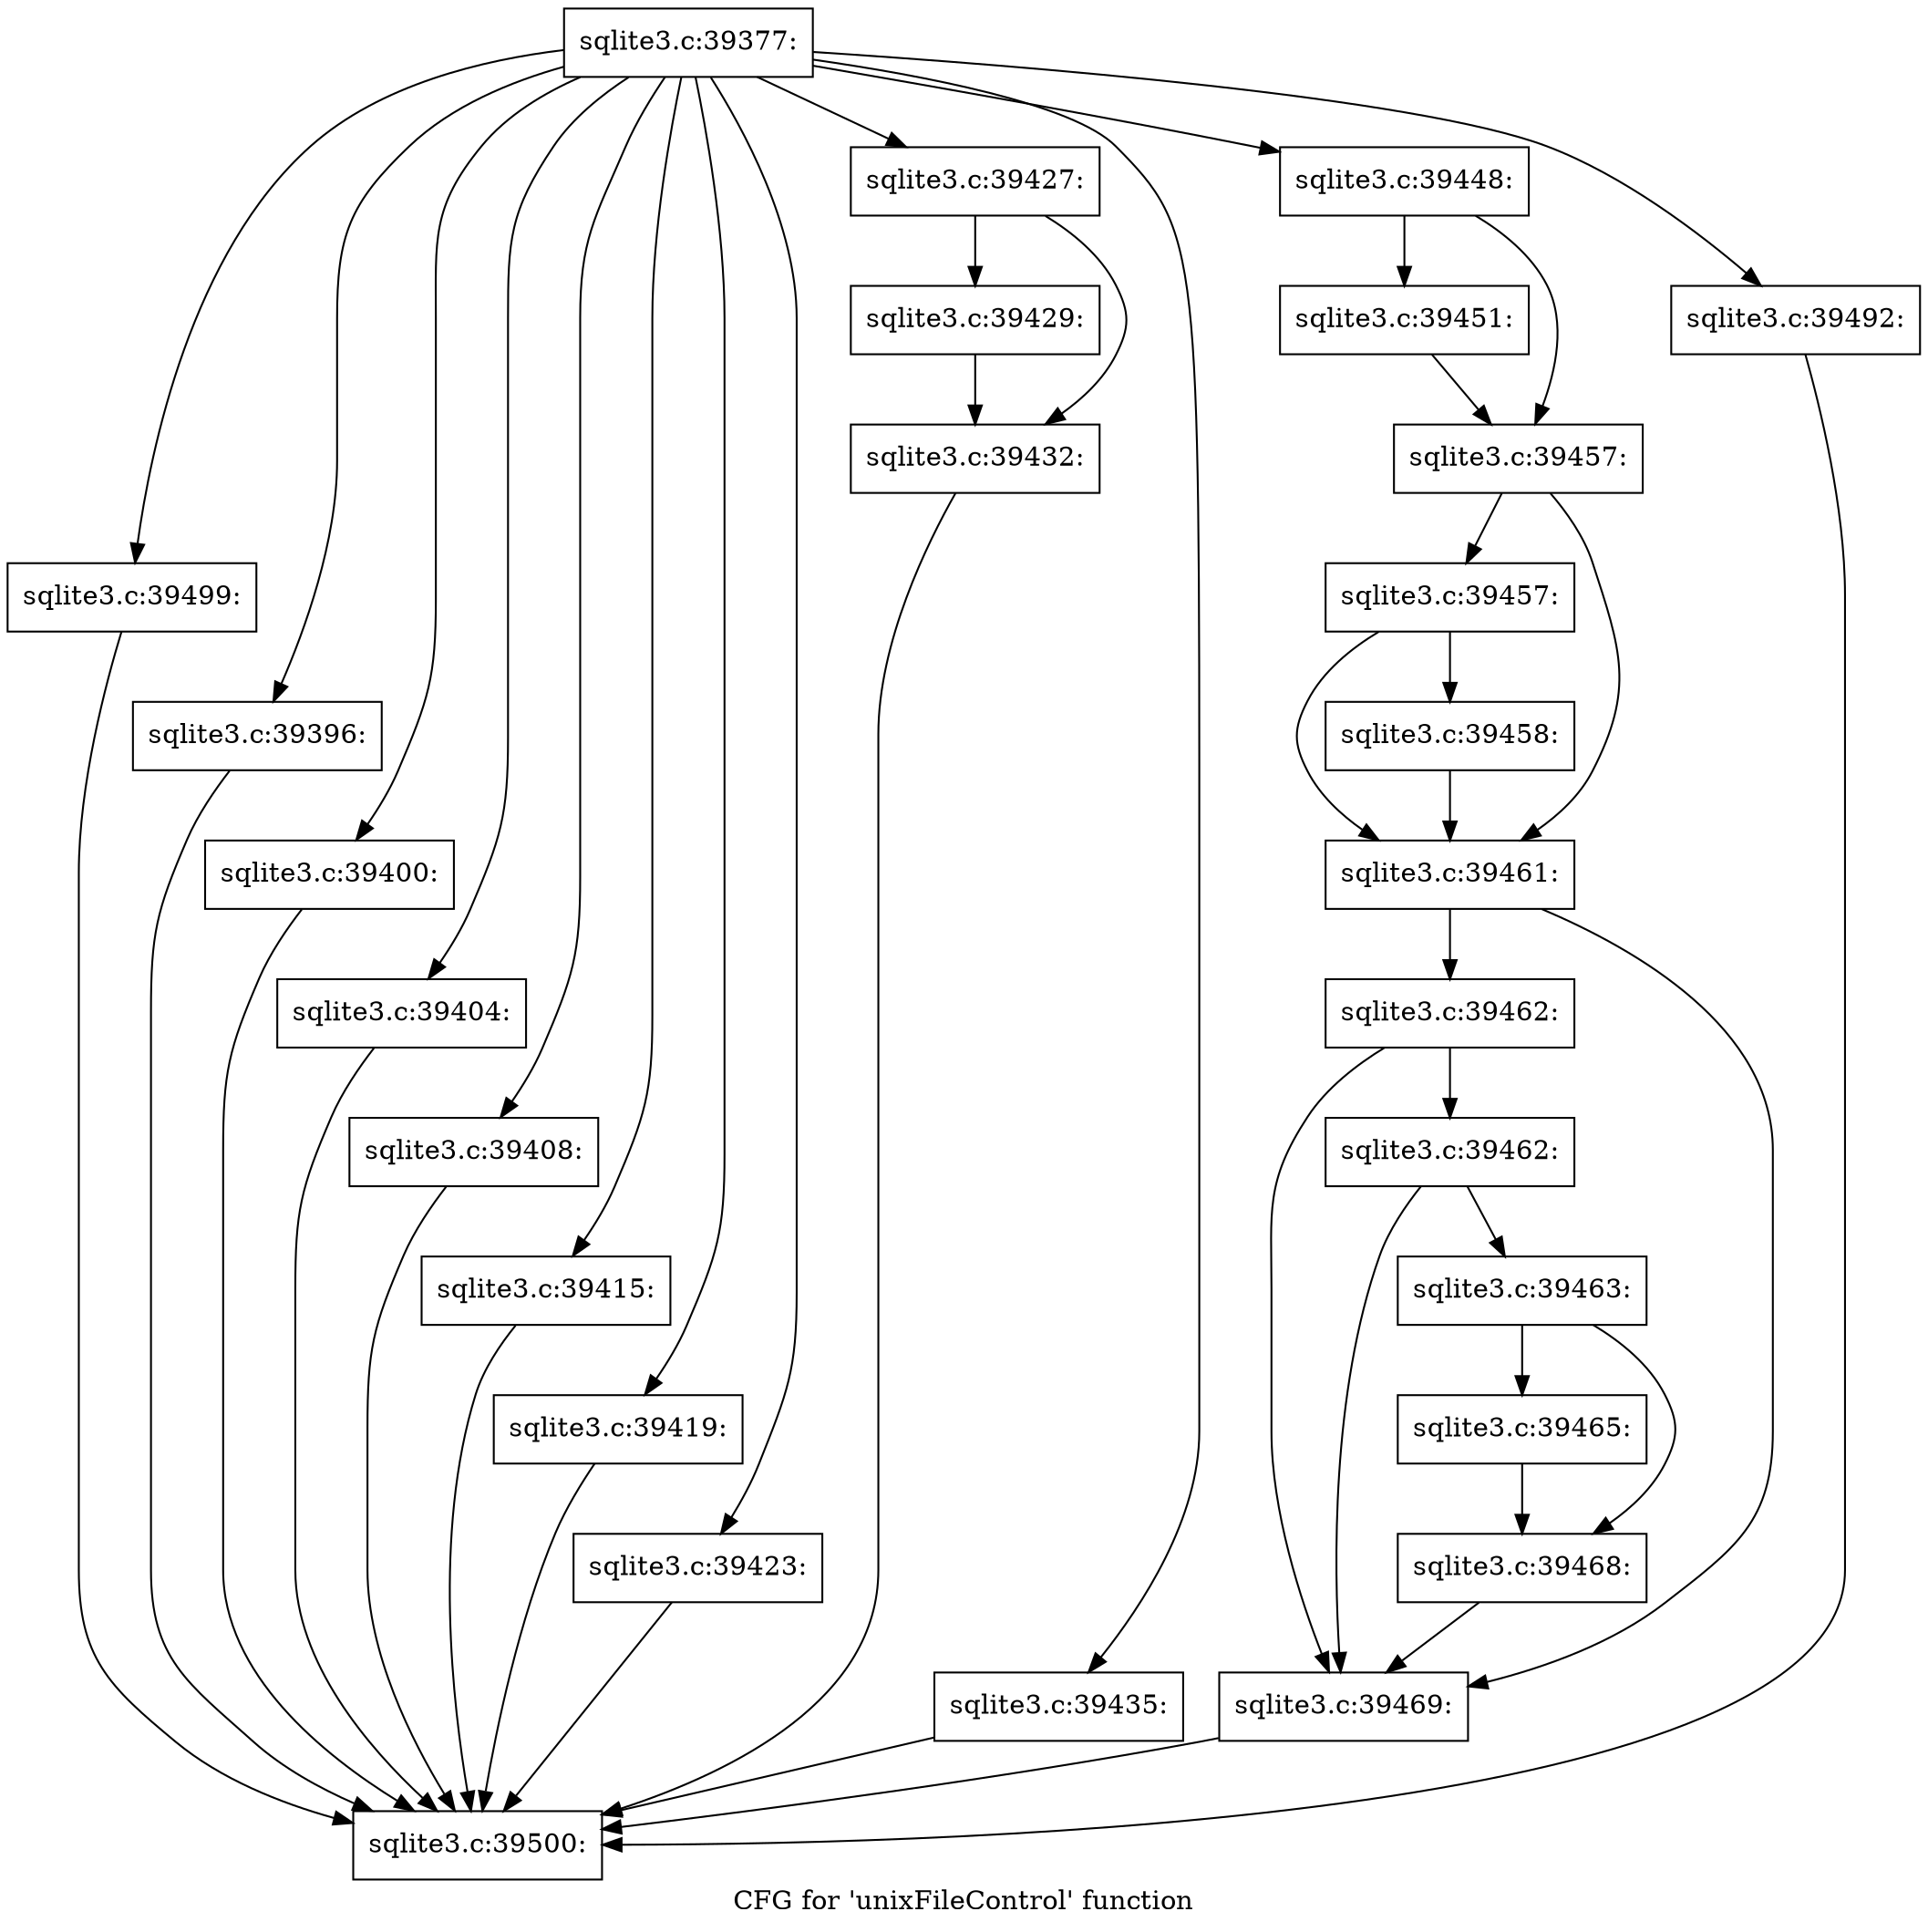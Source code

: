 digraph "CFG for 'unixFileControl' function" {
	label="CFG for 'unixFileControl' function";

	Node0x55c0f70c5630 [shape=record,label="{sqlite3.c:39377:}"];
	Node0x55c0f70c5630 -> Node0x55c0f70d5be0;
	Node0x55c0f70c5630 -> Node0x55c0f70d60b0;
	Node0x55c0f70c5630 -> Node0x55c0f70d67d0;
	Node0x55c0f70c5630 -> Node0x55c0f70d6e80;
	Node0x55c0f70c5630 -> Node0x55c0f70d7530;
	Node0x55c0f70c5630 -> Node0x55c0f5727320;
	Node0x55c0f70c5630 -> Node0x55c0f5727370;
	Node0x55c0f70c5630 -> Node0x55c0f70d8090;
	Node0x55c0f70c5630 -> Node0x55c0f70d9630;
	Node0x55c0f70c5630 -> Node0x55c0f537b390;
	Node0x55c0f70c5630 -> Node0x55c0f70db430;
	Node0x55c0f70c5630 -> Node0x55c0f5754850;
	Node0x55c0f70d60b0 [shape=record,label="{sqlite3.c:39396:}"];
	Node0x55c0f70d60b0 -> Node0x55c0f70c95a0;
	Node0x55c0f70d67d0 [shape=record,label="{sqlite3.c:39400:}"];
	Node0x55c0f70d67d0 -> Node0x55c0f70c95a0;
	Node0x55c0f70d6e80 [shape=record,label="{sqlite3.c:39404:}"];
	Node0x55c0f70d6e80 -> Node0x55c0f70c95a0;
	Node0x55c0f70d7530 [shape=record,label="{sqlite3.c:39408:}"];
	Node0x55c0f70d7530 -> Node0x55c0f70c95a0;
	Node0x55c0f5727320 [shape=record,label="{sqlite3.c:39415:}"];
	Node0x55c0f5727320 -> Node0x55c0f70c95a0;
	Node0x55c0f5727370 [shape=record,label="{sqlite3.c:39419:}"];
	Node0x55c0f5727370 -> Node0x55c0f70c95a0;
	Node0x55c0f70d8090 [shape=record,label="{sqlite3.c:39423:}"];
	Node0x55c0f70d8090 -> Node0x55c0f70c95a0;
	Node0x55c0f70d9630 [shape=record,label="{sqlite3.c:39427:}"];
	Node0x55c0f70d9630 -> Node0x55c0f70d9fb0;
	Node0x55c0f70d9630 -> Node0x55c0f70da000;
	Node0x55c0f70d9fb0 [shape=record,label="{sqlite3.c:39429:}"];
	Node0x55c0f70d9fb0 -> Node0x55c0f70da000;
	Node0x55c0f70da000 [shape=record,label="{sqlite3.c:39432:}"];
	Node0x55c0f70da000 -> Node0x55c0f70c95a0;
	Node0x55c0f537b390 [shape=record,label="{sqlite3.c:39435:}"];
	Node0x55c0f537b390 -> Node0x55c0f70c95a0;
	Node0x55c0f70db430 [shape=record,label="{sqlite3.c:39448:}"];
	Node0x55c0f70db430 -> Node0x55c0f70dbea0;
	Node0x55c0f70db430 -> Node0x55c0f70dbef0;
	Node0x55c0f70dbea0 [shape=record,label="{sqlite3.c:39451:}"];
	Node0x55c0f70dbea0 -> Node0x55c0f70dbef0;
	Node0x55c0f70dbef0 [shape=record,label="{sqlite3.c:39457:}"];
	Node0x55c0f70dbef0 -> Node0x55c0f70dc690;
	Node0x55c0f70dbef0 -> Node0x55c0f70dc640;
	Node0x55c0f70dc690 [shape=record,label="{sqlite3.c:39457:}"];
	Node0x55c0f70dc690 -> Node0x55c0f70dc5f0;
	Node0x55c0f70dc690 -> Node0x55c0f70dc640;
	Node0x55c0f70dc5f0 [shape=record,label="{sqlite3.c:39458:}"];
	Node0x55c0f70dc5f0 -> Node0x55c0f70dc640;
	Node0x55c0f70dc640 [shape=record,label="{sqlite3.c:39461:}"];
	Node0x55c0f70dc640 -> Node0x55c0f70dd4a0;
	Node0x55c0f70dc640 -> Node0x55c0f70dd3d0;
	Node0x55c0f70dd4a0 [shape=record,label="{sqlite3.c:39462:}"];
	Node0x55c0f70dd4a0 -> Node0x55c0f70dd420;
	Node0x55c0f70dd4a0 -> Node0x55c0f70dd3d0;
	Node0x55c0f70dd420 [shape=record,label="{sqlite3.c:39462:}"];
	Node0x55c0f70dd420 -> Node0x55c0f70dd380;
	Node0x55c0f70dd420 -> Node0x55c0f70dd3d0;
	Node0x55c0f70dd380 [shape=record,label="{sqlite3.c:39463:}"];
	Node0x55c0f70dd380 -> Node0x55c0f70de310;
	Node0x55c0f70dd380 -> Node0x55c0f70de360;
	Node0x55c0f70de310 [shape=record,label="{sqlite3.c:39465:}"];
	Node0x55c0f70de310 -> Node0x55c0f70de360;
	Node0x55c0f70de360 [shape=record,label="{sqlite3.c:39468:}"];
	Node0x55c0f70de360 -> Node0x55c0f70dd3d0;
	Node0x55c0f70dd3d0 [shape=record,label="{sqlite3.c:39469:}"];
	Node0x55c0f70dd3d0 -> Node0x55c0f70c95a0;
	Node0x55c0f5754850 [shape=record,label="{sqlite3.c:39492:}"];
	Node0x55c0f5754850 -> Node0x55c0f70c95a0;
	Node0x55c0f70d5be0 [shape=record,label="{sqlite3.c:39499:}"];
	Node0x55c0f70d5be0 -> Node0x55c0f70c95a0;
	Node0x55c0f70c95a0 [shape=record,label="{sqlite3.c:39500:}"];
}
